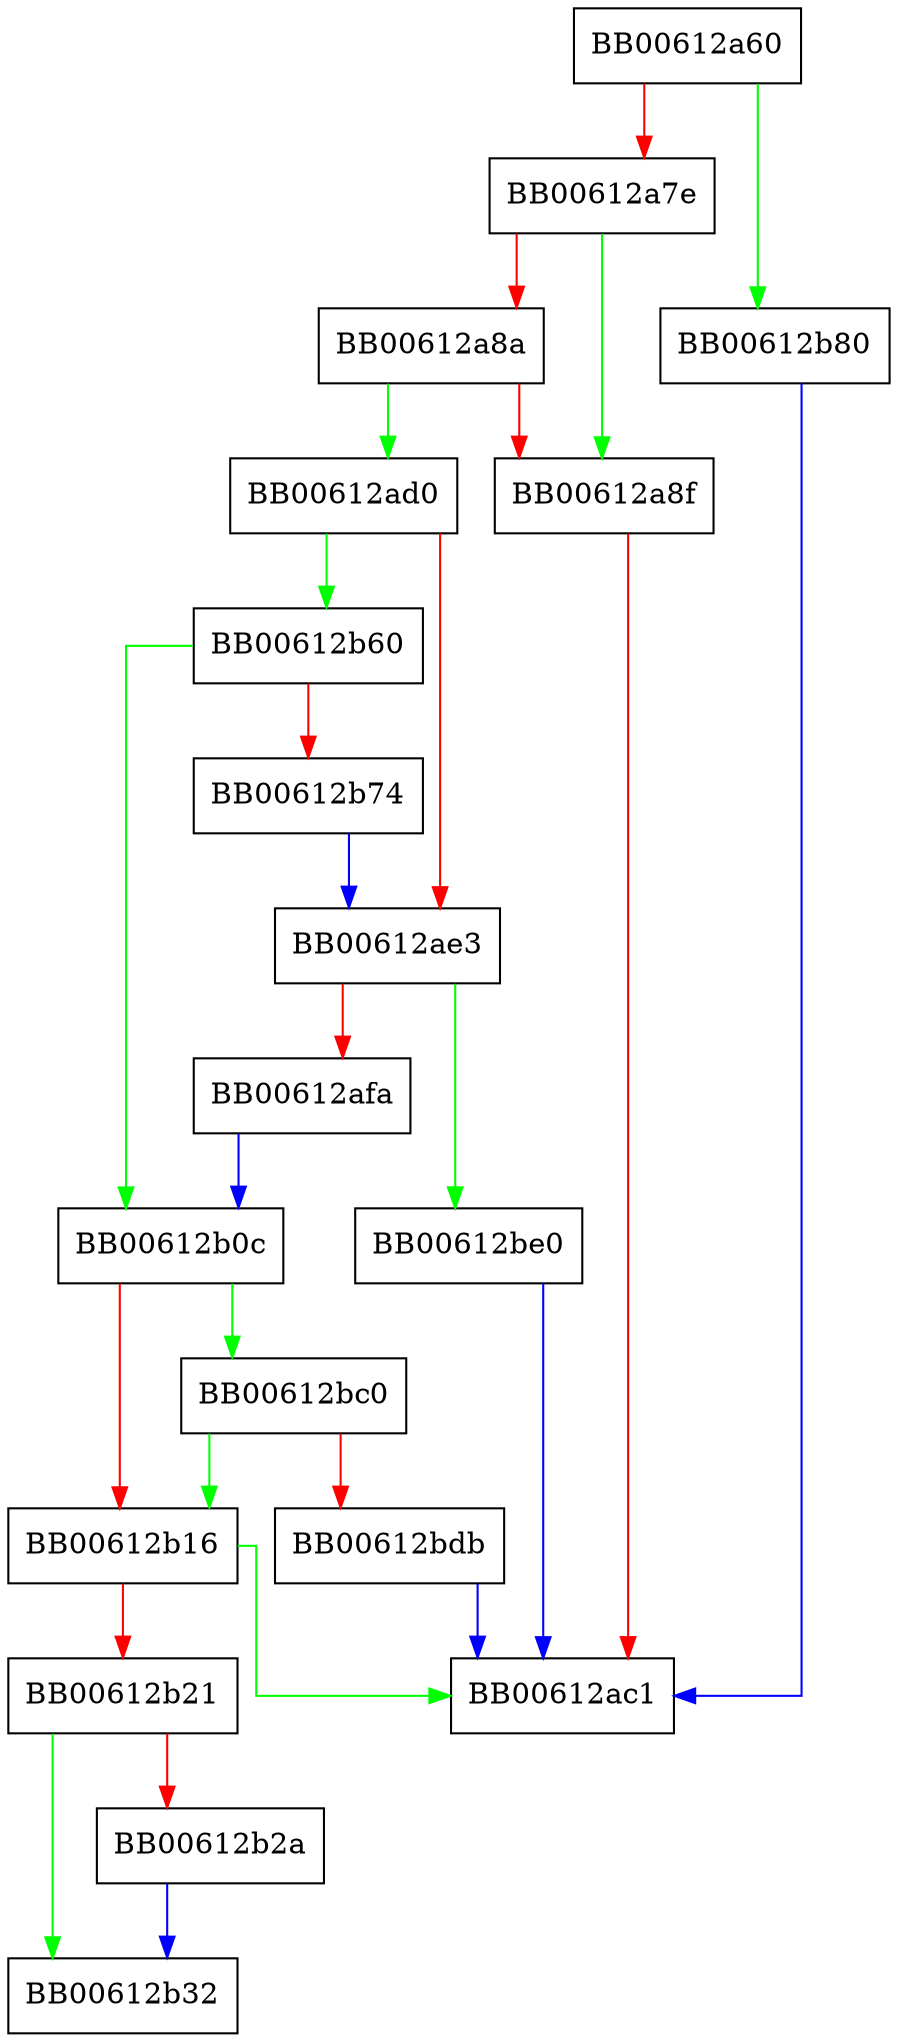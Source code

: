 digraph OCSP_request_verify {
  node [shape="box"];
  graph [splines=ortho];
  BB00612a60 -> BB00612b80 [color="green"];
  BB00612a60 -> BB00612a7e [color="red"];
  BB00612a7e -> BB00612a8f [color="green"];
  BB00612a7e -> BB00612a8a [color="red"];
  BB00612a8a -> BB00612ad0 [color="green"];
  BB00612a8a -> BB00612a8f [color="red"];
  BB00612a8f -> BB00612ac1 [color="red"];
  BB00612ad0 -> BB00612b60 [color="green"];
  BB00612ad0 -> BB00612ae3 [color="red"];
  BB00612ae3 -> BB00612be0 [color="green"];
  BB00612ae3 -> BB00612afa [color="red"];
  BB00612afa -> BB00612b0c [color="blue"];
  BB00612b0c -> BB00612bc0 [color="green"];
  BB00612b0c -> BB00612b16 [color="red"];
  BB00612b16 -> BB00612ac1 [color="green"];
  BB00612b16 -> BB00612b21 [color="red"];
  BB00612b21 -> BB00612b32 [color="green"];
  BB00612b21 -> BB00612b2a [color="red"];
  BB00612b2a -> BB00612b32 [color="blue"];
  BB00612b60 -> BB00612b0c [color="green"];
  BB00612b60 -> BB00612b74 [color="red"];
  BB00612b74 -> BB00612ae3 [color="blue"];
  BB00612b80 -> BB00612ac1 [color="blue"];
  BB00612bc0 -> BB00612b16 [color="green"];
  BB00612bc0 -> BB00612bdb [color="red"];
  BB00612bdb -> BB00612ac1 [color="blue"];
  BB00612be0 -> BB00612ac1 [color="blue"];
}